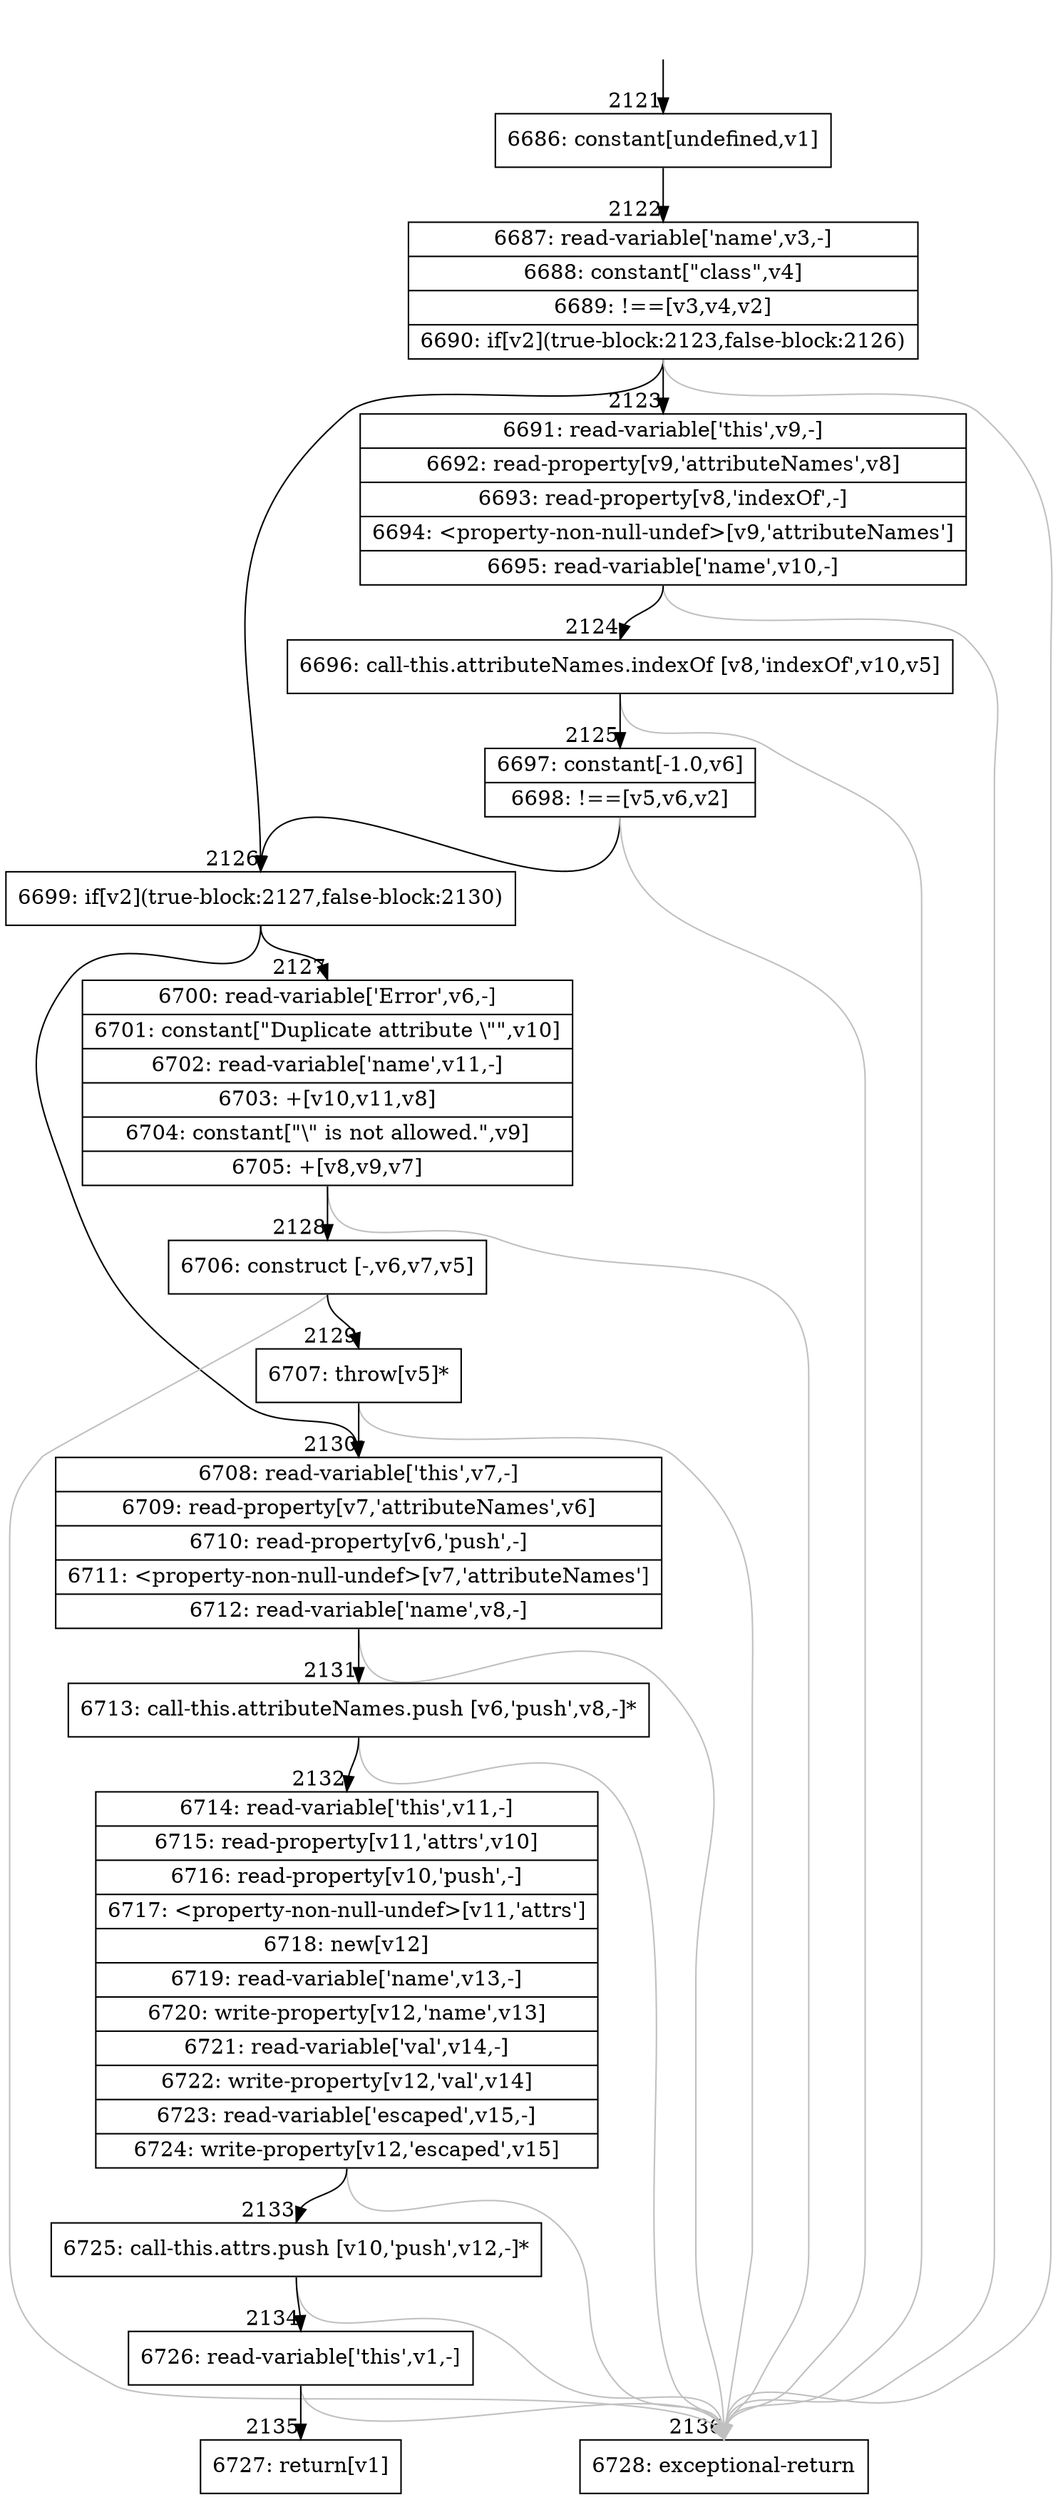 digraph {
rankdir="TD"
BB_entry109[shape=none,label=""];
BB_entry109 -> BB2121 [tailport=s, headport=n, headlabel="    2121"]
BB2121 [shape=record label="{6686: constant[undefined,v1]}" ] 
BB2121 -> BB2122 [tailport=s, headport=n, headlabel="      2122"]
BB2122 [shape=record label="{6687: read-variable['name',v3,-]|6688: constant[\"class\",v4]|6689: !==[v3,v4,v2]|6690: if[v2](true-block:2123,false-block:2126)}" ] 
BB2122 -> BB2126 [tailport=s, headport=n, headlabel="      2126"]
BB2122 -> BB2123 [tailport=s, headport=n, headlabel="      2123"]
BB2122 -> BB2136 [tailport=s, headport=n, color=gray, headlabel="      2136"]
BB2123 [shape=record label="{6691: read-variable['this',v9,-]|6692: read-property[v9,'attributeNames',v8]|6693: read-property[v8,'indexOf',-]|6694: \<property-non-null-undef\>[v9,'attributeNames']|6695: read-variable['name',v10,-]}" ] 
BB2123 -> BB2124 [tailport=s, headport=n, headlabel="      2124"]
BB2123 -> BB2136 [tailport=s, headport=n, color=gray]
BB2124 [shape=record label="{6696: call-this.attributeNames.indexOf [v8,'indexOf',v10,v5]}" ] 
BB2124 -> BB2125 [tailport=s, headport=n, headlabel="      2125"]
BB2124 -> BB2136 [tailport=s, headport=n, color=gray]
BB2125 [shape=record label="{6697: constant[-1.0,v6]|6698: !==[v5,v6,v2]}" ] 
BB2125 -> BB2126 [tailport=s, headport=n]
BB2125 -> BB2136 [tailport=s, headport=n, color=gray]
BB2126 [shape=record label="{6699: if[v2](true-block:2127,false-block:2130)}" ] 
BB2126 -> BB2127 [tailport=s, headport=n, headlabel="      2127"]
BB2126 -> BB2130 [tailport=s, headport=n, headlabel="      2130"]
BB2127 [shape=record label="{6700: read-variable['Error',v6,-]|6701: constant[\"Duplicate attribute \\\"\",v10]|6702: read-variable['name',v11,-]|6703: +[v10,v11,v8]|6704: constant[\"\\\" is not allowed.\",v9]|6705: +[v8,v9,v7]}" ] 
BB2127 -> BB2128 [tailport=s, headport=n, headlabel="      2128"]
BB2127 -> BB2136 [tailport=s, headport=n, color=gray]
BB2128 [shape=record label="{6706: construct [-,v6,v7,v5]}" ] 
BB2128 -> BB2129 [tailport=s, headport=n, headlabel="      2129"]
BB2128 -> BB2136 [tailport=s, headport=n, color=gray]
BB2129 [shape=record label="{6707: throw[v5]*}" ] 
BB2129 -> BB2130 [tailport=s, headport=n]
BB2129 -> BB2136 [tailport=s, headport=n, color=gray]
BB2130 [shape=record label="{6708: read-variable['this',v7,-]|6709: read-property[v7,'attributeNames',v6]|6710: read-property[v6,'push',-]|6711: \<property-non-null-undef\>[v7,'attributeNames']|6712: read-variable['name',v8,-]}" ] 
BB2130 -> BB2131 [tailport=s, headport=n, headlabel="      2131"]
BB2130 -> BB2136 [tailport=s, headport=n, color=gray]
BB2131 [shape=record label="{6713: call-this.attributeNames.push [v6,'push',v8,-]*}" ] 
BB2131 -> BB2132 [tailport=s, headport=n, headlabel="      2132"]
BB2131 -> BB2136 [tailport=s, headport=n, color=gray]
BB2132 [shape=record label="{6714: read-variable['this',v11,-]|6715: read-property[v11,'attrs',v10]|6716: read-property[v10,'push',-]|6717: \<property-non-null-undef\>[v11,'attrs']|6718: new[v12]|6719: read-variable['name',v13,-]|6720: write-property[v12,'name',v13]|6721: read-variable['val',v14,-]|6722: write-property[v12,'val',v14]|6723: read-variable['escaped',v15,-]|6724: write-property[v12,'escaped',v15]}" ] 
BB2132 -> BB2133 [tailport=s, headport=n, headlabel="      2133"]
BB2132 -> BB2136 [tailport=s, headport=n, color=gray]
BB2133 [shape=record label="{6725: call-this.attrs.push [v10,'push',v12,-]*}" ] 
BB2133 -> BB2134 [tailport=s, headport=n, headlabel="      2134"]
BB2133 -> BB2136 [tailport=s, headport=n, color=gray]
BB2134 [shape=record label="{6726: read-variable['this',v1,-]}" ] 
BB2134 -> BB2135 [tailport=s, headport=n, headlabel="      2135"]
BB2134 -> BB2136 [tailport=s, headport=n, color=gray]
BB2135 [shape=record label="{6727: return[v1]}" ] 
BB2136 [shape=record label="{6728: exceptional-return}" ] 
//#$~ 2163
}
